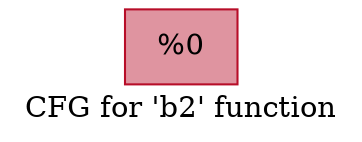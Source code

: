 digraph "CFG for 'b2' function" {
	label="CFG for 'b2' function";

	Node0x55e43dbd9c50 [shape=record,color="#b70d28ff", style=filled, fillcolor="#b70d2870",label="{%0 }"];
}
